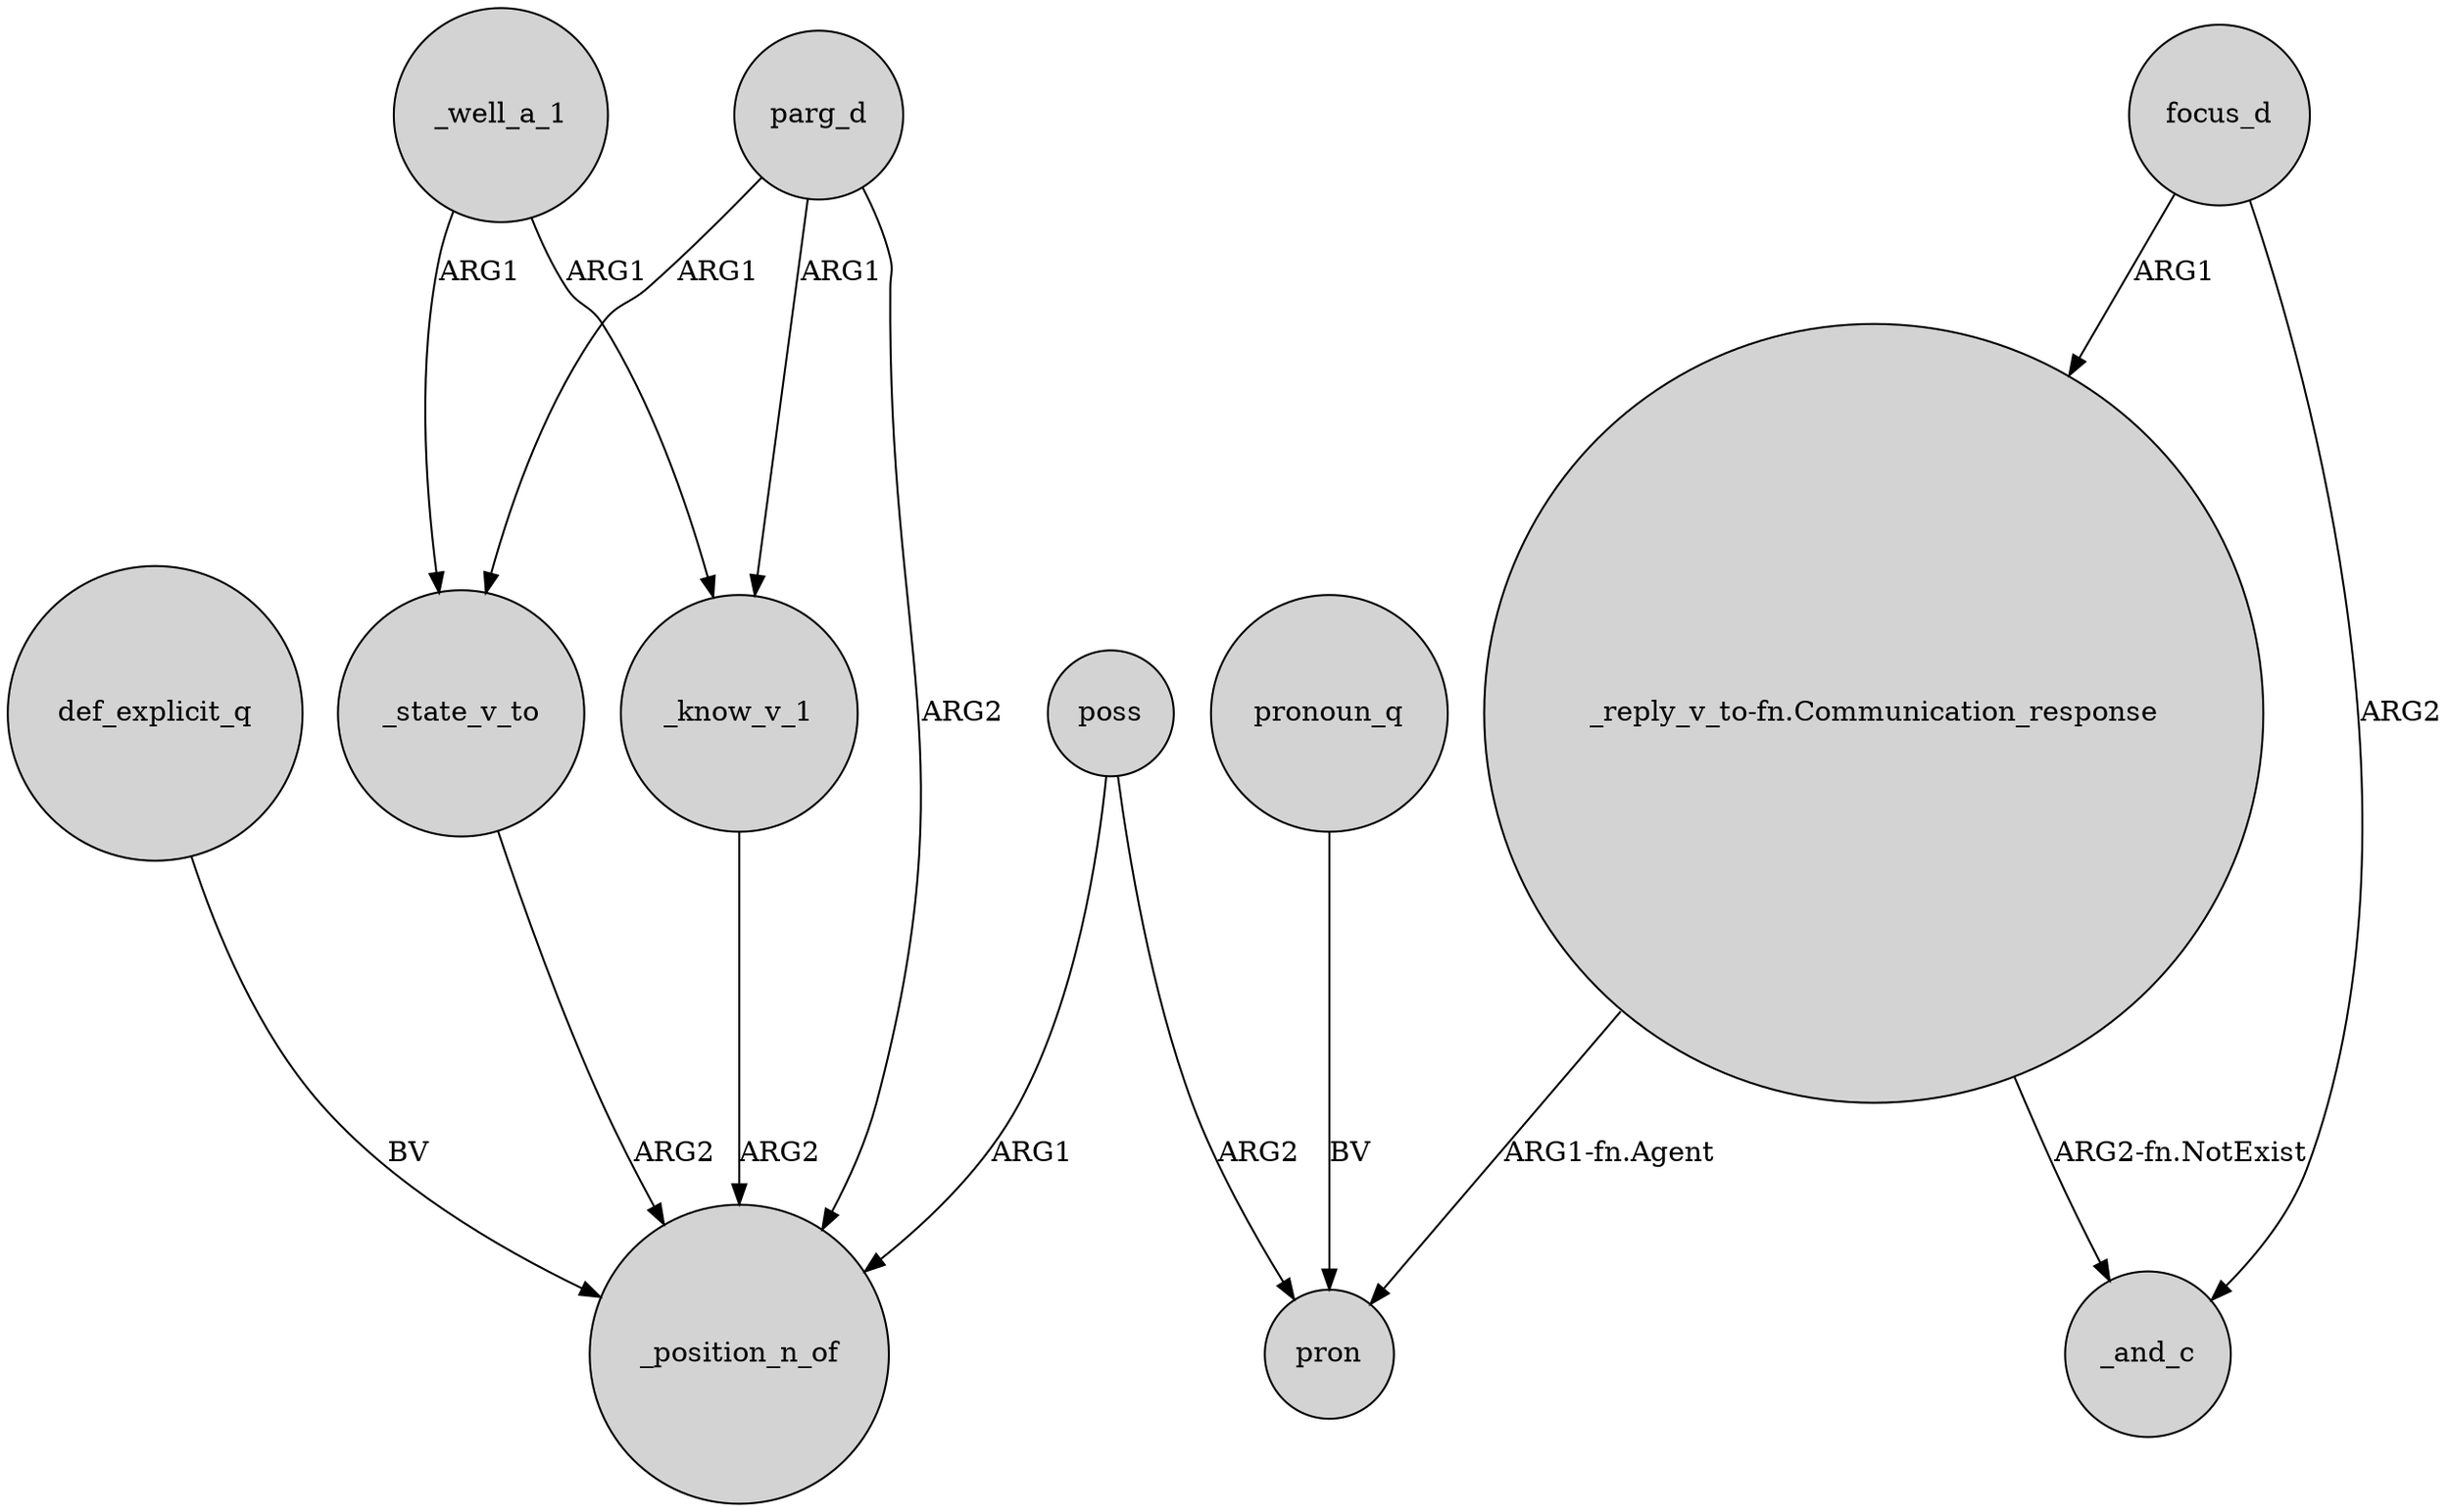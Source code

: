 digraph {
	node [shape=circle style=filled]
	poss -> _position_n_of [label=ARG1]
	_well_a_1 -> _state_v_to [label=ARG1]
	parg_d -> _position_n_of [label=ARG2]
	focus_d -> "_reply_v_to-fn.Communication_response" [label=ARG1]
	parg_d -> _state_v_to [label=ARG1]
	poss -> pron [label=ARG2]
	_state_v_to -> _position_n_of [label=ARG2]
	def_explicit_q -> _position_n_of [label=BV]
	focus_d -> _and_c [label=ARG2]
	_know_v_1 -> _position_n_of [label=ARG2]
	parg_d -> _know_v_1 [label=ARG1]
	_well_a_1 -> _know_v_1 [label=ARG1]
	"_reply_v_to-fn.Communication_response" -> pron [label="ARG1-fn.Agent"]
	"_reply_v_to-fn.Communication_response" -> _and_c [label="ARG2-fn.NotExist"]
	pronoun_q -> pron [label=BV]
}
